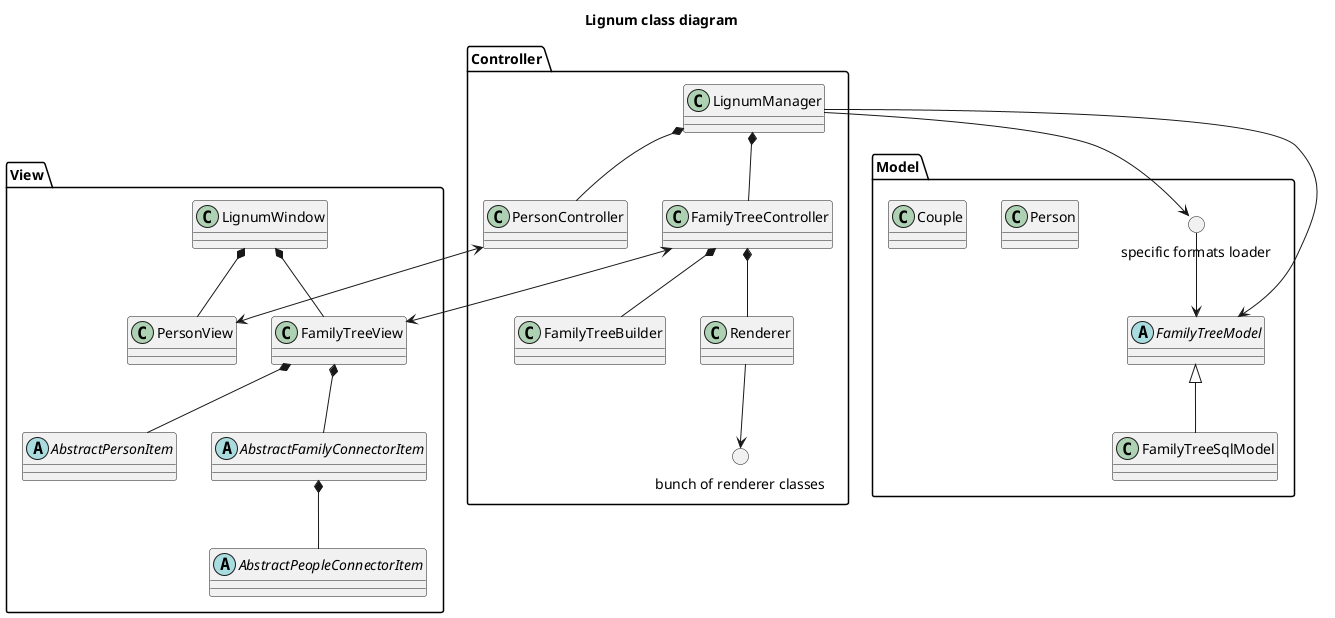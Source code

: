 ' vim: set filetype=plantuml:



@startuml
title Lignum class diagram

package View {
	class LignumWindow
	class FamilyTreeView
	class PersonView

	abstract class AbstractPersonItem 
	abstract class AbstractFamilyConnectorItem 
	abstract class AbstractPeopleConnectorItem


	AbstractFamilyConnectorItem *-- AbstractPeopleConnectorItem


	LignumWindow *-- FamilyTreeView
	LignumWindow *-- PersonView


	FamilyTreeView *-- AbstractPersonItem
	FamilyTreeView *-- AbstractFamilyConnectorItem

}



package Controller {

	class Renderer


	() "bunch of renderer classes"

	Renderer -->  "bunch of renderer classes"


	class FamilyTreeController
	class PersonController


	FamilyTreeController *-- FamilyTreeBuilder
	FamilyTreeController *-- Renderer


	FamilyTreeController <--> FamilyTreeView
	PersonController <--> PersonView

	LignumManager *-- FamilyTreeController
	LignumManager *-- PersonController 
}






package Model {


	() "specific formats loader" 
	abstract class FamilyTreeModel

	class FamilyTreeSqlModel


	FamilyTreeModel <|-- FamilyTreeSqlModel

	class Person
	class Couple

}

LignumManager --> FamilyTreeModel



LignumManager --> "specific formats loader"
 "specific formats loader" --> FamilyTreeModel



  
@enduml
